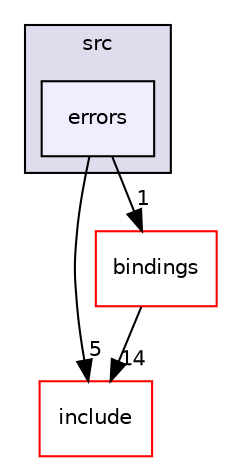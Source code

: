 digraph "errors" {
  compound=true
  node [ fontsize="10", fontname="Helvetica"];
  edge [ labelfontsize="10", labelfontname="Helvetica"];
  subgraph clusterdir_1c1974961be6c63e1eb7f86ea176fae0 {
    graph [ bgcolor="#ddddee", pencolor="black", label="src" fontname="Helvetica", fontsize="10", URL="dir_1c1974961be6c63e1eb7f86ea176fae0.html"]
  dir_62598e2f790d9d95bd12987dcb445c1c [shape=box, label="errors", style="filled", fillcolor="#eeeeff", pencolor="black", URL="dir_62598e2f790d9d95bd12987dcb445c1c.html"];
  }
  dir_b0856f6b0d80ccb263b2f415c91f9e17 [shape=box label="include" fillcolor="white" style="filled" color="red" URL="dir_b0856f6b0d80ccb263b2f415c91f9e17.html"];
  dir_ea91a2a72b7cbbf988d2bd2cd1d23e49 [shape=box label="bindings" fillcolor="white" style="filled" color="red" URL="dir_ea91a2a72b7cbbf988d2bd2cd1d23e49.html"];
  dir_62598e2f790d9d95bd12987dcb445c1c->dir_b0856f6b0d80ccb263b2f415c91f9e17 [headlabel="5", labeldistance=1.5 headhref="dir_000024_000046.html"];
  dir_62598e2f790d9d95bd12987dcb445c1c->dir_ea91a2a72b7cbbf988d2bd2cd1d23e49 [headlabel="1", labeldistance=1.5 headhref="dir_000024_000037.html"];
  dir_ea91a2a72b7cbbf988d2bd2cd1d23e49->dir_b0856f6b0d80ccb263b2f415c91f9e17 [headlabel="14", labeldistance=1.5 headhref="dir_000037_000046.html"];
}
